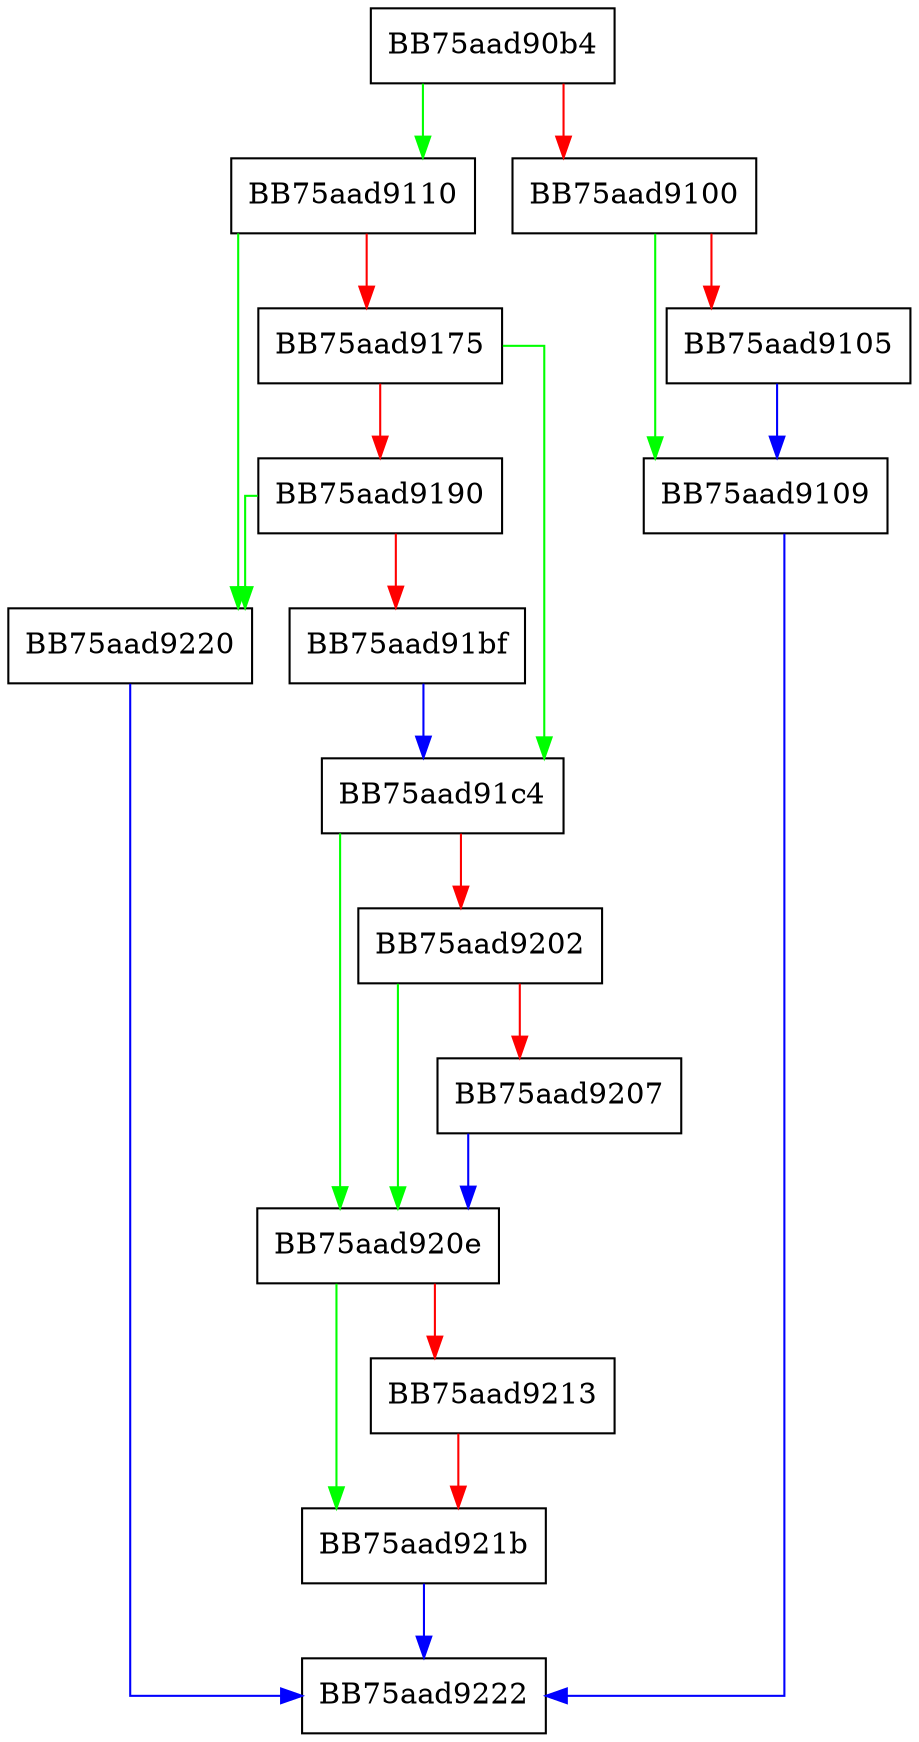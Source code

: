 digraph BMMatchFileHandleEx2 {
  node [shape="box"];
  graph [splines=ortho];
  BB75aad90b4 -> BB75aad9110 [color="green"];
  BB75aad90b4 -> BB75aad9100 [color="red"];
  BB75aad9100 -> BB75aad9109 [color="green"];
  BB75aad9100 -> BB75aad9105 [color="red"];
  BB75aad9105 -> BB75aad9109 [color="blue"];
  BB75aad9109 -> BB75aad9222 [color="blue"];
  BB75aad9110 -> BB75aad9220 [color="green"];
  BB75aad9110 -> BB75aad9175 [color="red"];
  BB75aad9175 -> BB75aad91c4 [color="green"];
  BB75aad9175 -> BB75aad9190 [color="red"];
  BB75aad9190 -> BB75aad9220 [color="green"];
  BB75aad9190 -> BB75aad91bf [color="red"];
  BB75aad91bf -> BB75aad91c4 [color="blue"];
  BB75aad91c4 -> BB75aad920e [color="green"];
  BB75aad91c4 -> BB75aad9202 [color="red"];
  BB75aad9202 -> BB75aad920e [color="green"];
  BB75aad9202 -> BB75aad9207 [color="red"];
  BB75aad9207 -> BB75aad920e [color="blue"];
  BB75aad920e -> BB75aad921b [color="green"];
  BB75aad920e -> BB75aad9213 [color="red"];
  BB75aad9213 -> BB75aad921b [color="red"];
  BB75aad921b -> BB75aad9222 [color="blue"];
  BB75aad9220 -> BB75aad9222 [color="blue"];
}